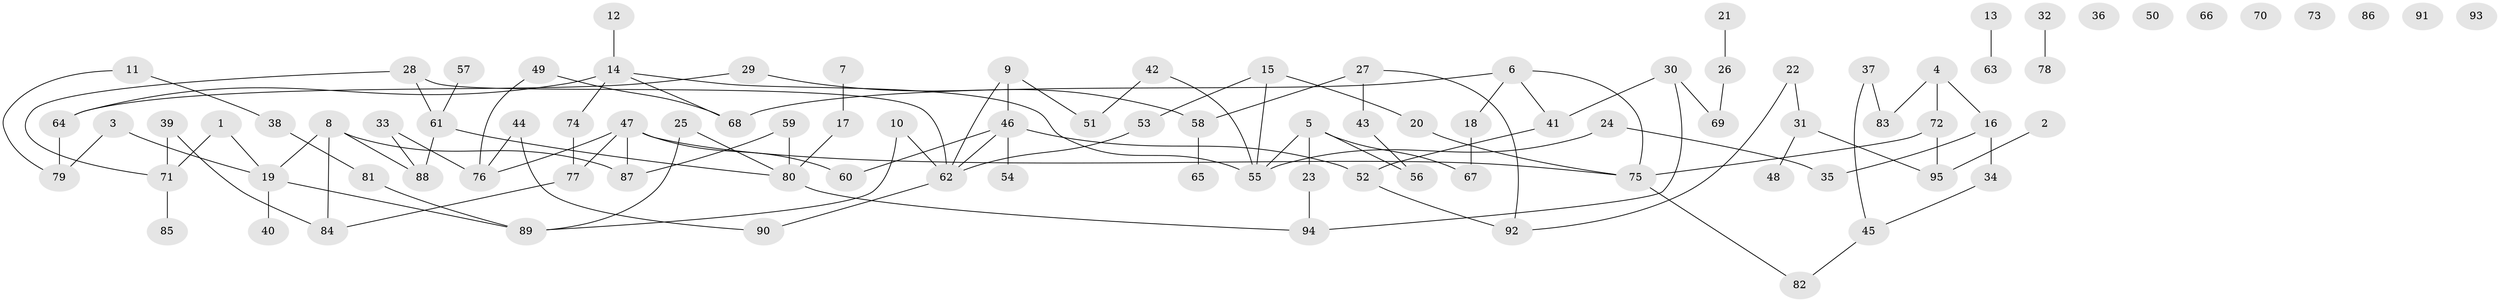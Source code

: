 // Generated by graph-tools (version 1.1) at 2025/33/03/09/25 02:33:48]
// undirected, 95 vertices, 111 edges
graph export_dot {
graph [start="1"]
  node [color=gray90,style=filled];
  1;
  2;
  3;
  4;
  5;
  6;
  7;
  8;
  9;
  10;
  11;
  12;
  13;
  14;
  15;
  16;
  17;
  18;
  19;
  20;
  21;
  22;
  23;
  24;
  25;
  26;
  27;
  28;
  29;
  30;
  31;
  32;
  33;
  34;
  35;
  36;
  37;
  38;
  39;
  40;
  41;
  42;
  43;
  44;
  45;
  46;
  47;
  48;
  49;
  50;
  51;
  52;
  53;
  54;
  55;
  56;
  57;
  58;
  59;
  60;
  61;
  62;
  63;
  64;
  65;
  66;
  67;
  68;
  69;
  70;
  71;
  72;
  73;
  74;
  75;
  76;
  77;
  78;
  79;
  80;
  81;
  82;
  83;
  84;
  85;
  86;
  87;
  88;
  89;
  90;
  91;
  92;
  93;
  94;
  95;
  1 -- 19;
  1 -- 71;
  2 -- 95;
  3 -- 19;
  3 -- 79;
  4 -- 16;
  4 -- 72;
  4 -- 83;
  5 -- 23;
  5 -- 55;
  5 -- 56;
  5 -- 67;
  6 -- 18;
  6 -- 41;
  6 -- 68;
  6 -- 75;
  7 -- 17;
  8 -- 19;
  8 -- 84;
  8 -- 87;
  8 -- 88;
  9 -- 46;
  9 -- 51;
  9 -- 62;
  10 -- 62;
  10 -- 89;
  11 -- 38;
  11 -- 79;
  12 -- 14;
  13 -- 63;
  14 -- 55;
  14 -- 64;
  14 -- 68;
  14 -- 74;
  15 -- 20;
  15 -- 53;
  15 -- 55;
  16 -- 34;
  16 -- 35;
  17 -- 80;
  18 -- 67;
  19 -- 40;
  19 -- 89;
  20 -- 75;
  21 -- 26;
  22 -- 31;
  22 -- 92;
  23 -- 94;
  24 -- 35;
  24 -- 55;
  25 -- 80;
  25 -- 89;
  26 -- 69;
  27 -- 43;
  27 -- 58;
  27 -- 92;
  28 -- 61;
  28 -- 62;
  28 -- 71;
  29 -- 58;
  29 -- 64;
  30 -- 41;
  30 -- 69;
  30 -- 94;
  31 -- 48;
  31 -- 95;
  32 -- 78;
  33 -- 76;
  33 -- 88;
  34 -- 45;
  37 -- 45;
  37 -- 83;
  38 -- 81;
  39 -- 71;
  39 -- 84;
  41 -- 52;
  42 -- 51;
  42 -- 55;
  43 -- 56;
  44 -- 76;
  44 -- 90;
  45 -- 82;
  46 -- 52;
  46 -- 54;
  46 -- 60;
  46 -- 62;
  47 -- 60;
  47 -- 75;
  47 -- 76;
  47 -- 77;
  47 -- 87;
  49 -- 68;
  49 -- 76;
  52 -- 92;
  53 -- 62;
  57 -- 61;
  58 -- 65;
  59 -- 80;
  59 -- 87;
  61 -- 80;
  61 -- 88;
  62 -- 90;
  64 -- 79;
  71 -- 85;
  72 -- 75;
  72 -- 95;
  74 -- 77;
  75 -- 82;
  77 -- 84;
  80 -- 94;
  81 -- 89;
}
